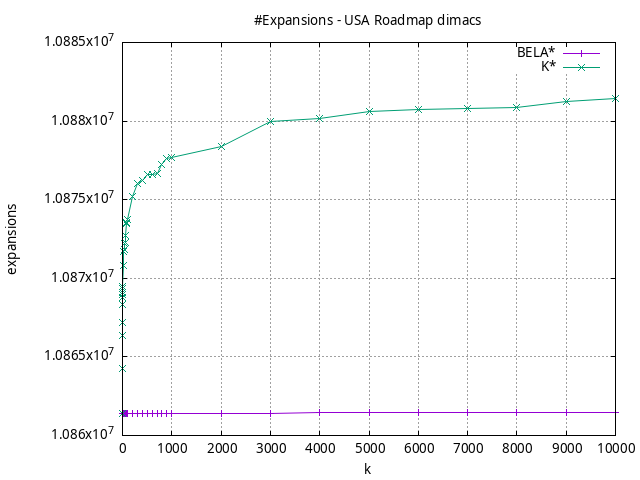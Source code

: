 #!/usr/bin/gnuplot
# -*- coding: utf-8 -*-
#
# results/roadmap/dimacs/USA/USA-road-d.USA.heuristic.expansions.gnuplot
#
# Started on 01/09/2024 14:41:06
# Author: Carlos Linares López
set grid
set xlabel "k"
set ylabel "expansions"

set title "#Expansions - USA Roadmap dimacs"

set terminal png enhanced font "Ariel,10"
set output 'USA-road-d.USA.heuristic.expansions.png'

plot "-" title "BELA*"      with linesp, "-" title "K*"      with linesp

	1 10861390.85
	2 10861391.88
	3 10861392.65
	4 10861392.91
	5 10861394.58
	6 10861394.91
	7 10861395.35
	8 10861395.53
	9 10861396.33
	10 10861396.54
	20 10861398.91
	30 10861400.32
	40 10861401.52
	50 10861402.68
	60 10861403.41
	70 10861404.17
	80 10861405.02
	90 10861405.74
	100 10861406.37
	200 10861410.18
	300 10861412.9
	400 10861414.99
	500 10861416.33
	600 10861417.61
	700 10861418.63
	800 10861419.66
	900 10861420.52
	1000 10861421.23
	2000 10861426.24
	3000 10861429.15
	4000 10861431.39
	5000 10861433.4
	6000 10861434.84
	7000 10861436.29
	8000 10861437.67
	9000 10861438.81
	10000 10861439.6
end
	1 10861392.9
	2 10864230.66
	3 10866387.21
	4 10867167.07
	5 10868327.7
	6 10868748.12
	7 10868943.38
	8 10869123.75
	9 10869349.88
	10 10869500.84
	20 10870785.19
	30 10871679.59
	40 10871859.06
	50 10872190.85
	60 10872285.56
	70 10872744.17
	80 10873465.01
	90 10873523.87
	100 10873719.84
	200 10875218.31
	300 10876008.79
	400 10876206.58
	500 10876605.58
	600 10876606.61
	700 10876664.57
	800 10877254.01
	900 10877605.84
	1000 10877668.72
	2000 10878402.45
	3000 10879982.32
	4000 10880153.51
	5000 10880592.22
	6000 10880718.25
	7000 10880792.1
	8000 10880893.46
	9000 10881257.8
	10000 10881446.19
end
